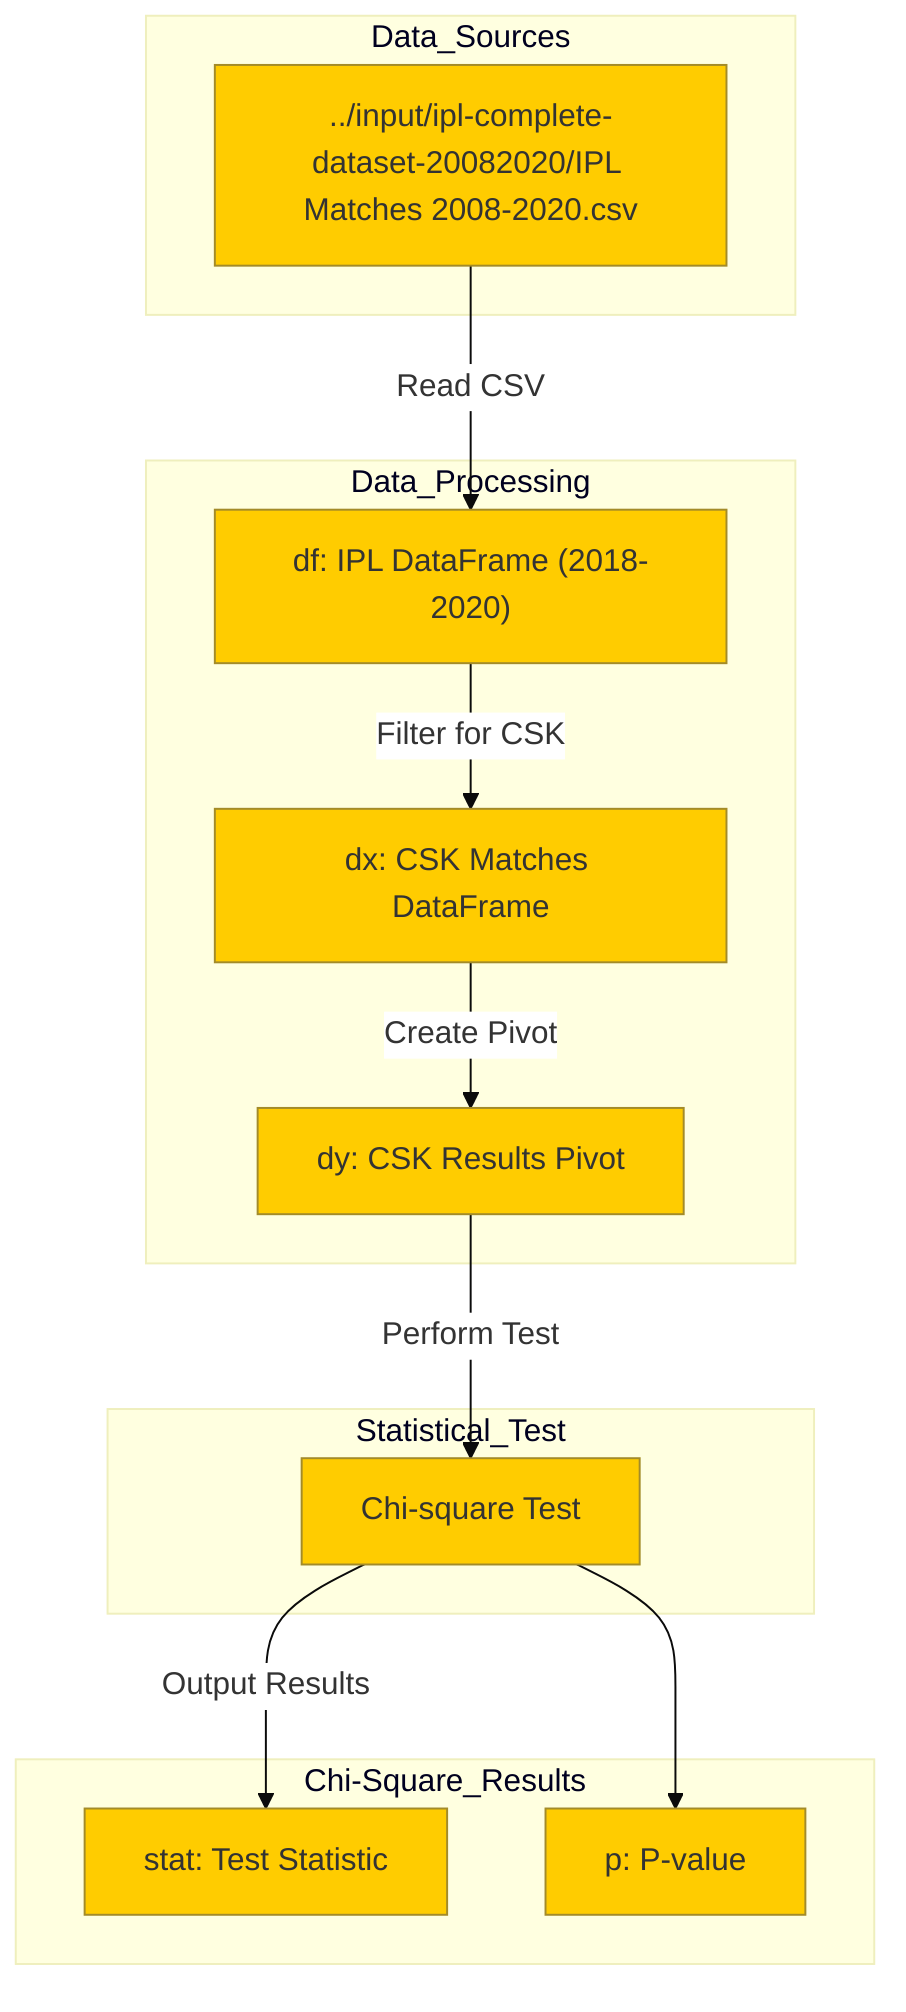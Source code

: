 %%{init: {"theme": "base", "themeVariables": { "primaryColor": "#ffcc00", "edgeLabelBackground":"#ffffff", "tertiaryColor": "#ffffe0" }}}%%
%% IPL Data Analysis Workflow for Jupyter Notebook %%

flowchart TD
    subgraph Data_Sources
        A["../input/ipl-complete-dataset-20082020/IPL Matches 2008-2020.csv"]
        %% This node represents the raw IPL dataset source %%
    end

    subgraph Data_Processing
        B["df: IPL DataFrame (2018-2020)"]
        %% DataFrame containing IPL data filtered for the years 2018-2020 %%
        C["dx: CSK Matches DataFrame"]
        %% DataFrame containing matches played by Chennai Super Kings (CSK) %%
        D["dy: CSK Results Pivot"]
        %% Pivot table summarizing CSK match results based on batting/fielding decision %%
    end

    subgraph Statistical_Test
        E["Chi-square Test"]
        %% Chi-square test to evaluate the independence of match outcomes and toss decisions for CSK %%
    end

    subgraph Chi-Square_Results
        F["stat: Test Statistic"]
        %% Test statistic from the Chi-square test %%
        G["p: P-value"]
        %% P-value indicating the test significance %%
    end

    A -->|Read CSV| B
    B -->|Filter for CSK| C
    C -->|Create Pivot| D
    D -->|Perform Test| E
    E -->|Output Results| F
    E --> G